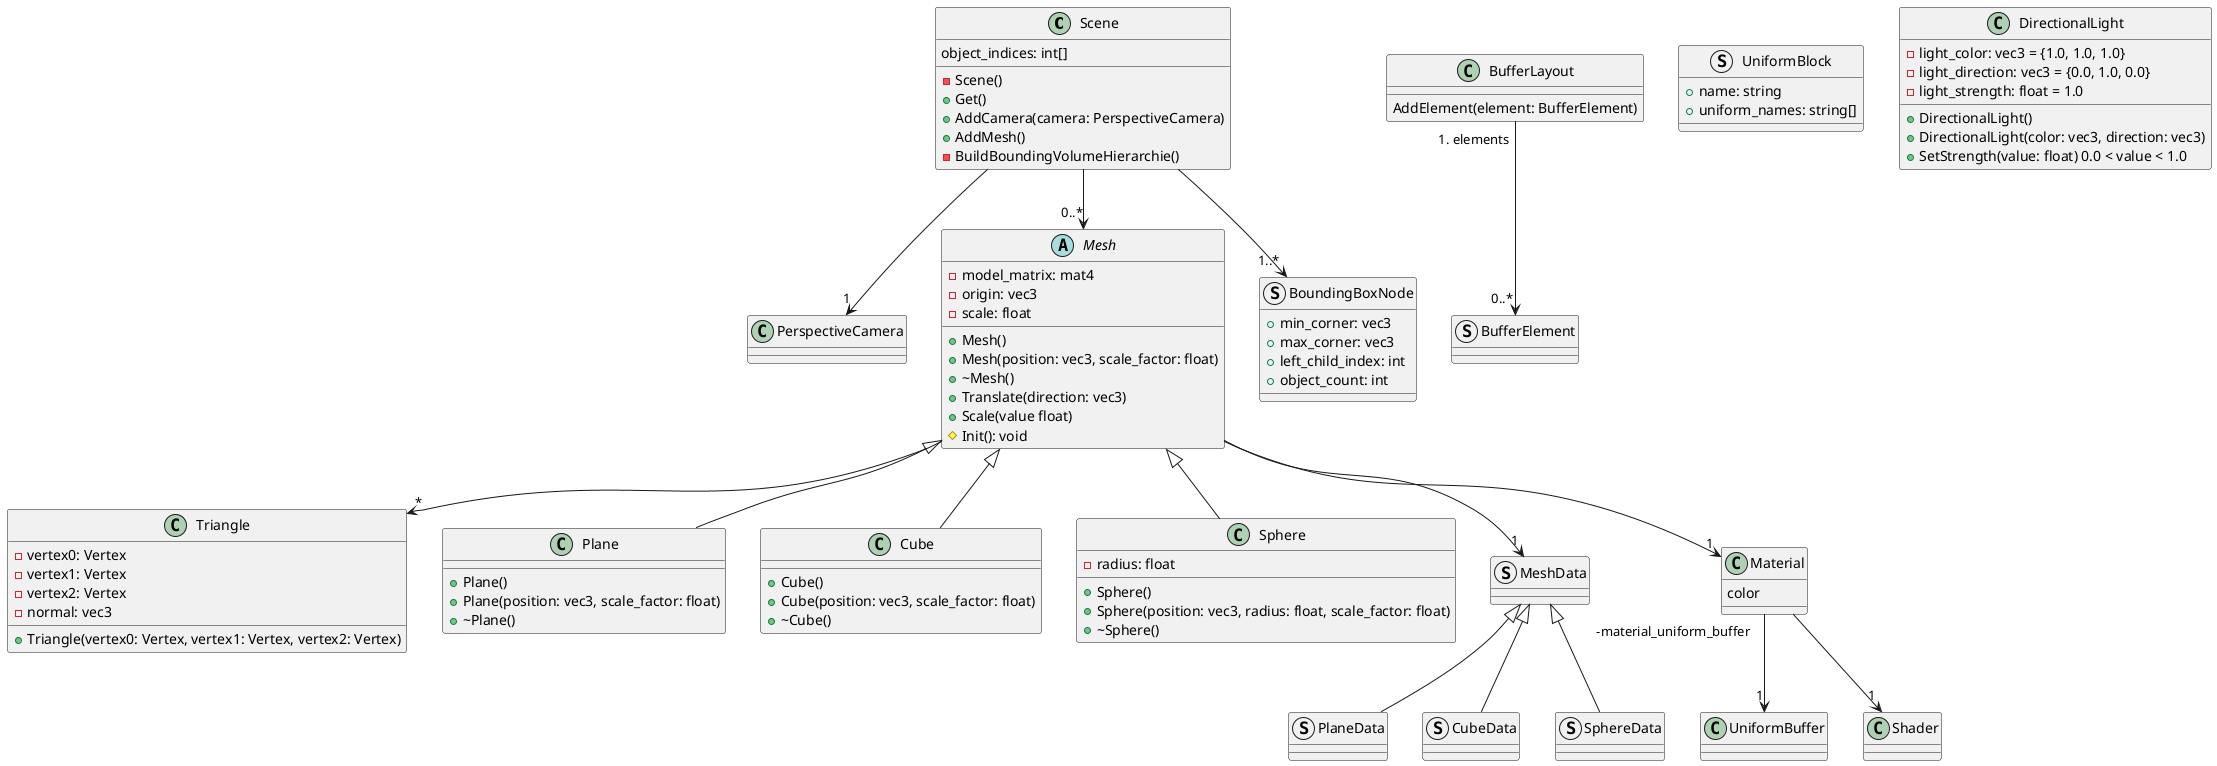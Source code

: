 @startuml renderer_classes
class Scene
Scene : object_indices: int[]
Scene : -Scene()
Scene : +Get()
Scene : +AddCamera(camera: PerspectiveCamera)
Scene : +AddMesh()
Scene : -BuildBoundingVolumeHierarchie()

Scene --> "1" PerspectiveCamera
Scene --> "0..*" Mesh

class PerspectiveCamera

struct BoundingBoxNode
BoundingBoxNode : +min_corner: vec3
BoundingBoxNode : +max_corner: vec3
BoundingBoxNode : +left_child_index: int
BoundingBoxNode : +object_count: int

Scene --> "1..*" BoundingBoxNode

abstract Mesh
Mesh : -model_matrix: mat4
Mesh : -origin: vec3
Mesh : -scale: float
Mesh : +Mesh()
Mesh : +Mesh(position: vec3, scale_factor: float)
Mesh : +\~Mesh()
Mesh : +Translate(direction: vec3)
Mesh : +Scale(value float)
Mesh : #Init(): void

class Triangle
Triangle : -vertex0: Vertex
Triangle : -vertex1: Vertex
Triangle : -vertex2: Vertex
Triangle : -normal: vec3
Triangle : +Triangle(vertex0: Vertex, vertex1: Vertex, vertex2: Vertex)

Mesh --> "*" Triangle

class Plane
Plane : +Plane()
Plane : +Plane(position: vec3, scale_factor: float)
Plane : +\~Plane()

class Cube
Cube : +Cube()
Cube : +Cube(position: vec3, scale_factor: float)
Cube : +\~Cube()

class Sphere
Sphere : -radius: float
Sphere : +Sphere()
Sphere : +Sphere(position: vec3, radius: float, scale_factor: float)
Sphere : +\~Sphere()

struct MeshData

struct PlaneData

struct CubeData

struct SphereData

struct BufferElement

class BufferLayout
BufferLayout : AddElement(element: BufferElement)

struct UniformBlock
UniformBlock : +name: string
UniformBlock : +uniform_names: string[]

BufferLayout "#elements" --> "0..*" BufferElement

class UniformBuffer

class DirectionalLight
DirectionalLight : -light_color: vec3 = {1.0, 1.0, 1.0}
DirectionalLight : -light_direction: vec3 = {0.0, 1.0, 0.0}
DirectionalLight : -light_strength: float = 1.0
DirectionalLight : +DirectionalLight()
DirectionalLight : +DirectionalLight(color: vec3, direction: vec3)
DirectionalLight : +SetStrength(value: float) 0.0 < value < 1.0

class Material
Material : color

Material --> "1" Shader
Material "-material_uniform_buffer" --> "1" UniformBuffer

Mesh --> "1" MeshData
Mesh --> "1" Material
MeshData <|-- PlaneData
MeshData <|-- CubeData
MeshData <|-- SphereData

Mesh <|-- Plane
Mesh <|-- Cube
Mesh <|-- Sphere
@enduml